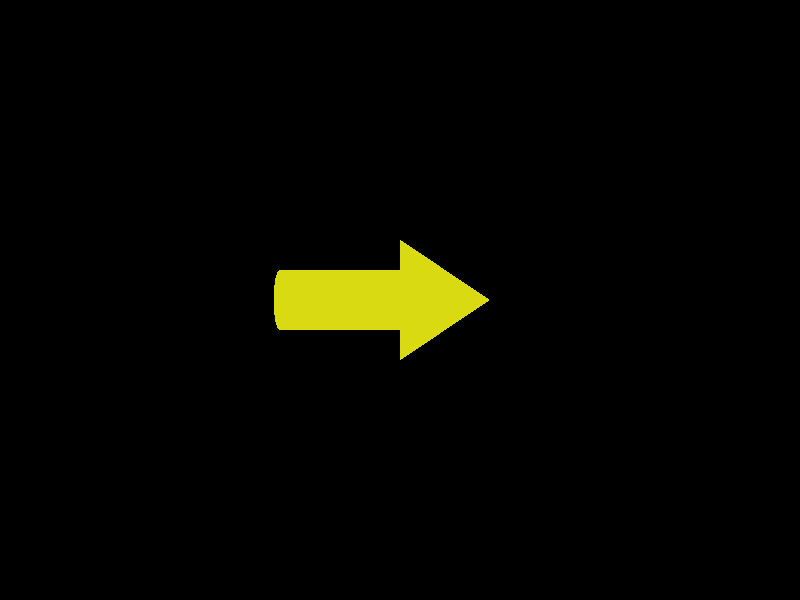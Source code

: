 global_settings { assumed_gamma 2.2 }

#include "colors.inc"        
#include "textures.inc"

camera {
   location  <0, 0,-10>
   direction <0, 0,  1>
   up        <0,  1,  0>
   right     <4/3, 0,  0>
   look_at   <0, 0, 0>
   }
   

background { color rgb <0, 0, 0> }
light_source {<10, 3, -100> colour White}
light_source {<500, 1000, 500> colour White}
light_source {<500, -1000, 500> colour White}

/*
object {
        difference {                                       
                torus { 1.5, 0.5 }
                box { <0, -10, 0>, <10, 10, 10> }
        }
        texture {Gold_Metal}
}
*/
object {
        cylinder {
                <-2, 0, 0>, <0, 0, 0>, 0.5
        }
        texture {Gold_Metal}
}
object {
        cone { <0, 0, 0>, 1, <1.5, 0, 0>, 0 }
        texture {Gold_Metal}
}

